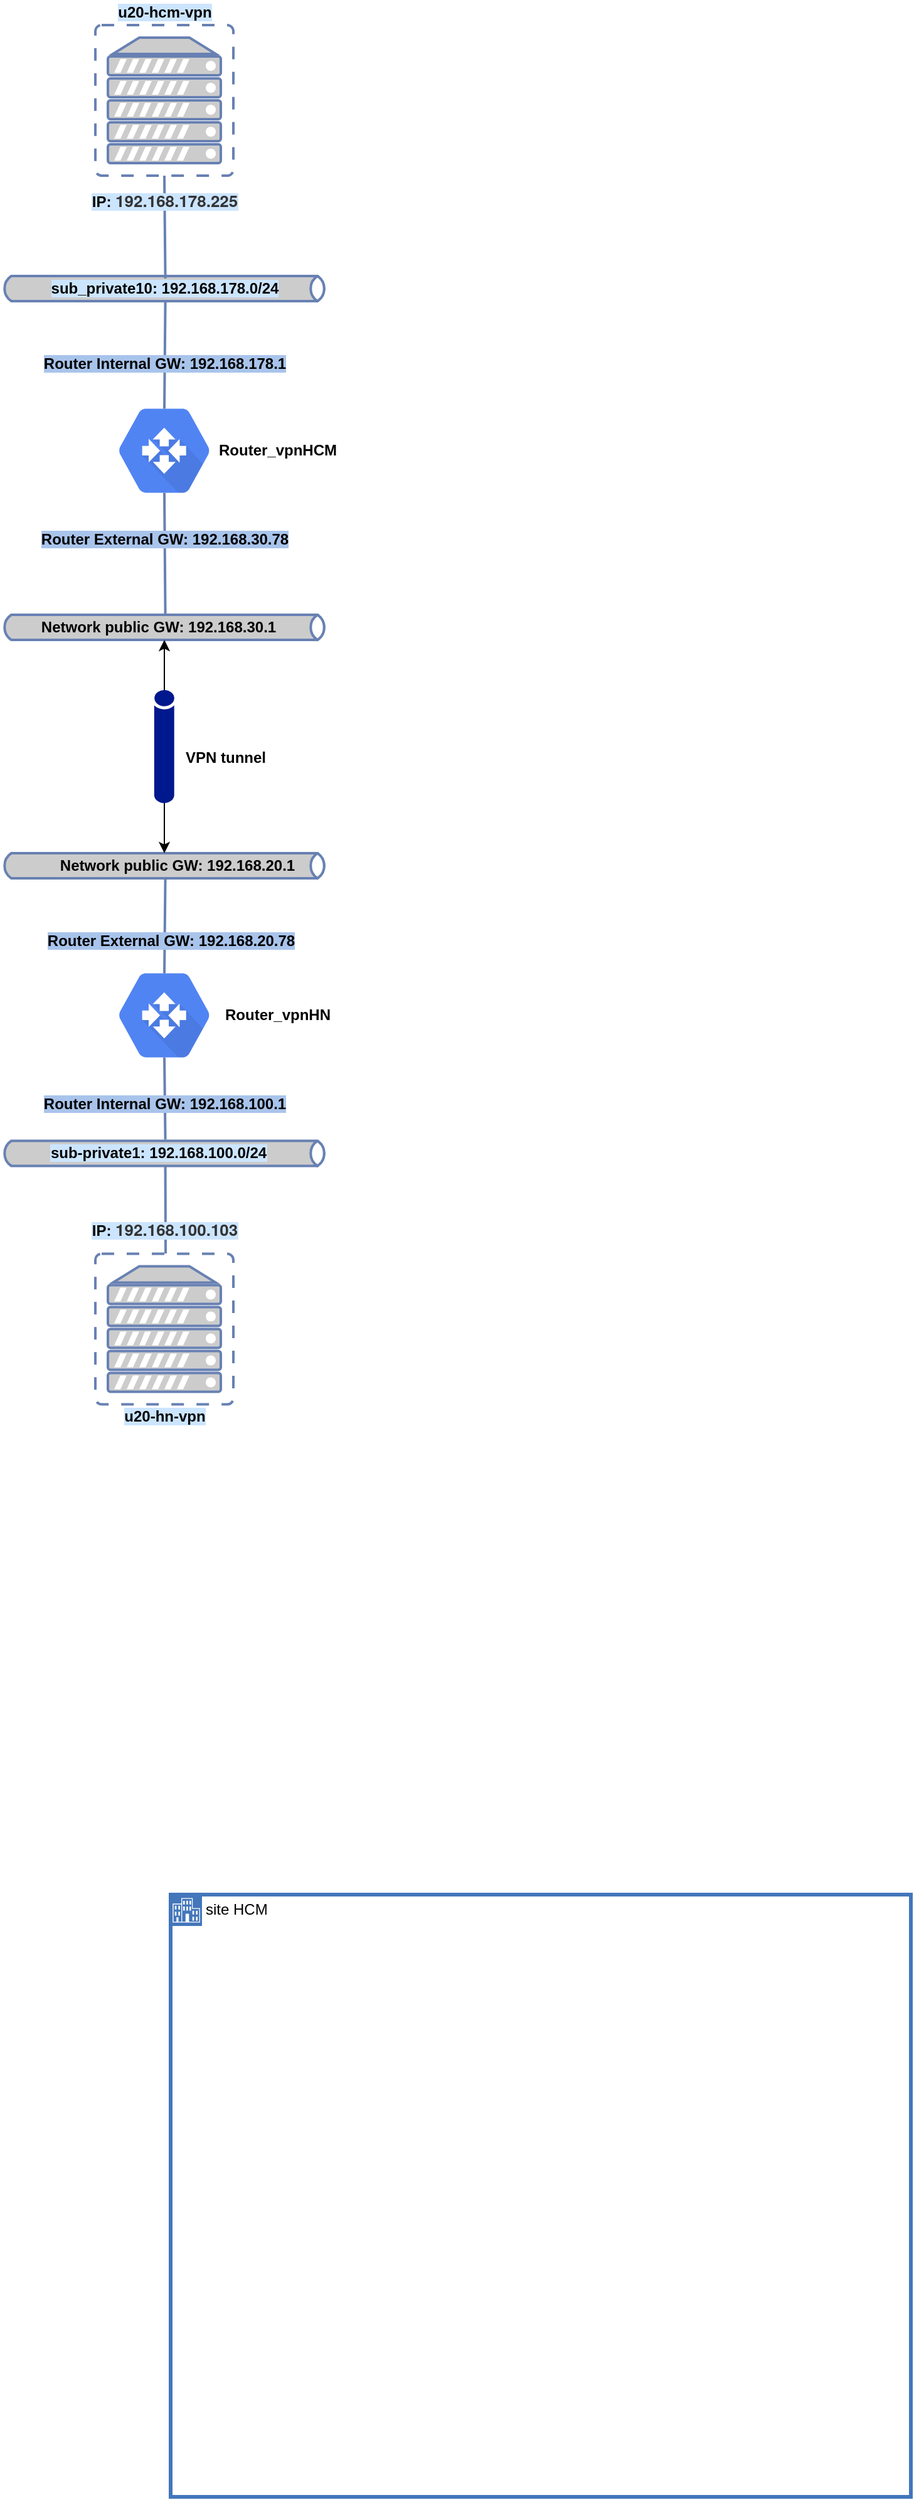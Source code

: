 <mxfile version="14.1.8" type="device"><diagram id="3LBzoW_OOvw5PMbZY629" name="Page-1"><mxGraphModel dx="2523" dy="2067" grid="1" gridSize="10" guides="1" tooltips="1" connect="1" arrows="1" fold="1" page="1" pageScale="1" pageWidth="850" pageHeight="1100" math="0" shadow="0"><root><mxCell id="0"/><mxCell id="1" parent="0"/><mxCell id="WLkfTyVdQKNDsSYbyjP_-1" value="" style="fontColor=#0066CC;verticalAlign=top;verticalLabelPosition=bottom;labelPosition=center;align=center;html=1;outlineConnect=0;fillColor=#CCCCCC;strokeColor=#6881B3;gradientColor=none;gradientDirection=north;strokeWidth=2;shape=mxgraph.networks.virtual_server;" vertex="1" parent="1"><mxGeometry x="-20" y="379.25" width="110" height="120" as="geometry"/></mxCell><mxCell id="WLkfTyVdQKNDsSYbyjP_-2" value="" style="fontColor=#0066CC;verticalAlign=top;verticalLabelPosition=bottom;labelPosition=center;align=center;html=1;outlineConnect=0;fillColor=#CCCCCC;strokeColor=#6881B3;gradientColor=none;gradientDirection=north;strokeWidth=2;shape=mxgraph.networks.virtual_server;" vertex="1" parent="1"><mxGeometry x="-20" y="-600" width="110" height="120" as="geometry"/></mxCell><mxCell id="WLkfTyVdQKNDsSYbyjP_-3" value="" style="html=1;fillColor=#5184F3;strokeColor=none;verticalAlign=top;labelPosition=center;verticalLabelPosition=bottom;align=center;spacingTop=-6;fontSize=11;fontStyle=1;fontColor=#999999;shape=mxgraph.gcp2.hexIcon;prIcon=cloud_router;direction=east;" vertex="1" parent="1"><mxGeometry x="-20" y="140" width="110" height="98.5" as="geometry"/></mxCell><mxCell id="WLkfTyVdQKNDsSYbyjP_-7" value="&lt;br&gt;" style="html=1;fillColor=#5184F3;strokeColor=none;verticalAlign=top;labelPosition=center;verticalLabelPosition=bottom;align=center;spacingTop=-6;fontSize=11;fontStyle=1;fontColor=#999999;shape=mxgraph.gcp2.hexIcon;prIcon=cloud_router" vertex="1" parent="1"><mxGeometry x="-20" y="-310" width="110" height="98.5" as="geometry"/></mxCell><mxCell id="WLkfTyVdQKNDsSYbyjP_-9" value="" style="html=1;fillColor=#CCCCCC;strokeColor=#6881B3;gradientColor=none;gradientDirection=north;strokeWidth=2;shape=mxgraph.networks.bus;gradientColor=none;gradientDirection=north;fontColor=#ffffff;perimeter=backbonePerimeter;backboneSize=20;direction=east;" vertex="1" parent="1"><mxGeometry x="-95" y="289.25" width="260" height="20" as="geometry"/></mxCell><mxCell id="WLkfTyVdQKNDsSYbyjP_-18" value="" style="strokeColor=#6881B3;edgeStyle=none;rounded=0;endArrow=none;html=1;strokeWidth=2;entryX=0.5;entryY=0.84;entryDx=0;entryDy=0;entryPerimeter=0;exitX=0.503;exitY=0;exitDx=0;exitDy=0;exitPerimeter=0;" edge="1" parent="1" source="WLkfTyVdQKNDsSYbyjP_-21" target="WLkfTyVdQKNDsSYbyjP_-7"><mxGeometry relative="1" as="geometry"><mxPoint x="430" y="120" as="sourcePoint"/><mxPoint x="440" y="240" as="targetPoint"/></mxGeometry></mxCell><mxCell id="WLkfTyVdQKNDsSYbyjP_-20" value="" style="html=1;fillColor=#CCCCCC;strokeColor=#6881B3;gradientColor=none;gradientDirection=north;strokeWidth=2;shape=mxgraph.networks.bus;gradientColor=none;gradientDirection=north;fontColor=#ffffff;perimeter=backbonePerimeter;backboneSize=20;direction=east;" vertex="1" parent="1"><mxGeometry x="-95" y="-400" width="260" height="20" as="geometry"/></mxCell><mxCell id="WLkfTyVdQKNDsSYbyjP_-21" value="" style="html=1;fillColor=#CCCCCC;strokeColor=#6881B3;gradientColor=none;gradientDirection=north;strokeWidth=2;shape=mxgraph.networks.bus;gradientColor=none;gradientDirection=north;fontColor=#ffffff;perimeter=backbonePerimeter;backboneSize=20;direction=east;" vertex="1" parent="1"><mxGeometry x="-95" y="-130" width="260" height="20" as="geometry"/></mxCell><mxCell id="WLkfTyVdQKNDsSYbyjP_-22" value="site HCM" style="shape=mxgraph.ibm.box;prType=enterprise;fontStyle=0;verticalAlign=top;align=left;spacingLeft=32;spacingTop=4;fillColor=none;rounded=0;whiteSpace=wrap;html=1;strokeColor=#4376BB;strokeWidth=3;dashed=0;container=1;spacing=-4;collapsible=0;expand=0;recursiveResize=0;" vertex="1" parent="1"><mxGeometry x="40" y="890" width="590" height="480" as="geometry"/></mxCell><mxCell id="WLkfTyVdQKNDsSYbyjP_-23" value="" style="strokeColor=#6881B3;edgeStyle=none;rounded=0;endArrow=none;html=1;strokeWidth=2;entryX=0.5;entryY=1;entryDx=0;entryDy=0;entryPerimeter=0;exitX=0.503;exitY=0.1;exitDx=0;exitDy=0;exitPerimeter=0;" edge="1" parent="1" source="WLkfTyVdQKNDsSYbyjP_-20" target="WLkfTyVdQKNDsSYbyjP_-2"><mxGeometry relative="1" as="geometry"><mxPoint x="510" y="140" as="sourcePoint"/><mxPoint x="520" y="260" as="targetPoint"/></mxGeometry></mxCell><mxCell id="WLkfTyVdQKNDsSYbyjP_-24" value="" style="strokeColor=#6881B3;edgeStyle=none;rounded=0;endArrow=none;html=1;strokeWidth=2;entryX=0.503;entryY=1;entryDx=0;entryDy=0;entryPerimeter=0;exitX=0.5;exitY=0.16;exitDx=0;exitDy=0;exitPerimeter=0;" edge="1" parent="1" source="WLkfTyVdQKNDsSYbyjP_-7" target="WLkfTyVdQKNDsSYbyjP_-20"><mxGeometry relative="1" as="geometry"><mxPoint x="510" y="140" as="sourcePoint"/><mxPoint x="520" y="260" as="targetPoint"/></mxGeometry></mxCell><mxCell id="WLkfTyVdQKNDsSYbyjP_-25" value="&lt;b&gt;Router_vpnHCM&lt;/b&gt;" style="text;html=1;align=center;verticalAlign=middle;resizable=0;points=[];autosize=1;" vertex="1" parent="1"><mxGeometry x="70" y="-270.75" width="110" height="20" as="geometry"/></mxCell><mxCell id="WLkfTyVdQKNDsSYbyjP_-26" value="&lt;b&gt;Router_vpnHN&lt;/b&gt;" style="text;html=1;align=center;verticalAlign=middle;resizable=0;points=[];autosize=1;" vertex="1" parent="1"><mxGeometry x="75" y="179.25" width="100" height="20" as="geometry"/></mxCell><mxCell id="WLkfTyVdQKNDsSYbyjP_-27" value="" style="html=1;fillColor=#CCCCCC;strokeColor=#6881B3;gradientColor=none;gradientDirection=north;strokeWidth=2;shape=mxgraph.networks.bus;gradientColor=none;gradientDirection=north;fontColor=#ffffff;perimeter=backbonePerimeter;backboneSize=20;direction=east;" vertex="1" parent="1"><mxGeometry x="-95" y="60" width="260" height="20" as="geometry"/></mxCell><mxCell id="WLkfTyVdQKNDsSYbyjP_-28" value="" style="strokeColor=#6881B3;edgeStyle=none;rounded=0;endArrow=none;html=1;strokeWidth=2;entryX=0.503;entryY=1;entryDx=0;entryDy=0;entryPerimeter=0;" edge="1" parent="1" target="WLkfTyVdQKNDsSYbyjP_-9"><mxGeometry relative="1" as="geometry"><mxPoint x="36" y="379" as="sourcePoint"/><mxPoint x="139.25" y="438.75" as="targetPoint"/></mxGeometry></mxCell><mxCell id="WLkfTyVdQKNDsSYbyjP_-29" value="" style="strokeColor=#6881B3;edgeStyle=none;rounded=0;endArrow=none;html=1;strokeWidth=2;entryX=0.503;entryY=1;entryDx=0;entryDy=0;entryPerimeter=0;exitX=0.5;exitY=0.16;exitDx=0;exitDy=0;exitPerimeter=0;" edge="1" parent="1" source="WLkfTyVdQKNDsSYbyjP_-3" target="WLkfTyVdQKNDsSYbyjP_-27"><mxGeometry relative="1" as="geometry"><mxPoint x="310" y="440" as="sourcePoint"/><mxPoint x="170" y="450.03" as="targetPoint"/></mxGeometry></mxCell><mxCell id="WLkfTyVdQKNDsSYbyjP_-30" value="" style="strokeColor=#6881B3;edgeStyle=none;rounded=0;endArrow=none;html=1;strokeWidth=2;entryX=0.5;entryY=0.84;entryDx=0;entryDy=0;entryPerimeter=0;exitX=0.503;exitY=-0.05;exitDx=0;exitDy=0;exitPerimeter=0;" edge="1" parent="1" source="WLkfTyVdQKNDsSYbyjP_-9" target="WLkfTyVdQKNDsSYbyjP_-3"><mxGeometry relative="1" as="geometry"><mxPoint x="110" y="460" as="sourcePoint"/><mxPoint x="180" y="460.03" as="targetPoint"/></mxGeometry></mxCell><mxCell id="WLkfTyVdQKNDsSYbyjP_-40" value="&lt;span style=&quot;color: rgb(0 , 0 , 0) ; font-family: &amp;#34;helvetica&amp;#34; ; font-size: 12px ; font-style: normal ; letter-spacing: normal ; text-align: center ; text-indent: 0px ; text-transform: none ; word-spacing: 0px ; background-color: rgb(255 , 255 , 255) ; display: inline ; float: none&quot;&gt;&lt;b&gt;VPN tunnel&lt;/b&gt;&lt;/span&gt;" style="text;whiteSpace=wrap;html=1;" vertex="1" parent="1"><mxGeometry x="50" y="-30" width="90" height="30" as="geometry"/></mxCell><mxCell id="WLkfTyVdQKNDsSYbyjP_-41" value="Network public GW: 192.168.20.1" style="text;html=1;align=center;verticalAlign=middle;resizable=0;points=[];autosize=1;fontStyle=1;rotation=0;" vertex="1" parent="1"><mxGeometry x="-55" y="60" width="200" height="20" as="geometry"/></mxCell><mxCell id="WLkfTyVdQKNDsSYbyjP_-43" value="Network public GW: 192.168.30.1" style="text;html=1;align=center;verticalAlign=middle;resizable=0;points=[];autosize=1;fontStyle=1;rotation=0;" vertex="1" parent="1"><mxGeometry x="-70" y="-130" width="200" height="20" as="geometry"/></mxCell><mxCell id="WLkfTyVdQKNDsSYbyjP_-44" value="&lt;b style=&quot;background-color: rgb(169 , 196 , 235)&quot;&gt;Router External GW: 192.168.20.78&lt;/b&gt;" style="text;html=1;align=center;verticalAlign=middle;resizable=0;points=[];autosize=1;" vertex="1" parent="1"><mxGeometry x="-65" y="120" width="210" height="20" as="geometry"/></mxCell><mxCell id="WLkfTyVdQKNDsSYbyjP_-45" value="&lt;b style=&quot;background-color: rgb(169 , 196 , 235)&quot;&gt;Router External GW: 192.168.30.78&lt;/b&gt;" style="text;html=1;align=center;verticalAlign=middle;resizable=0;points=[];autosize=1;" vertex="1" parent="1"><mxGeometry x="-70" y="-200" width="210" height="20" as="geometry"/></mxCell><mxCell id="WLkfTyVdQKNDsSYbyjP_-48" value="" style="edgeStyle=orthogonalEdgeStyle;rounded=0;orthogonalLoop=1;jettySize=auto;html=1;" edge="1" parent="1" source="WLkfTyVdQKNDsSYbyjP_-47"><mxGeometry relative="1" as="geometry"><mxPoint x="35" y="-110" as="targetPoint"/></mxGeometry></mxCell><mxCell id="WLkfTyVdQKNDsSYbyjP_-49" value="" style="edgeStyle=orthogonalEdgeStyle;rounded=0;orthogonalLoop=1;jettySize=auto;html=1;" edge="1" parent="1" source="WLkfTyVdQKNDsSYbyjP_-47"><mxGeometry relative="1" as="geometry"><mxPoint x="35" y="60" as="targetPoint"/></mxGeometry></mxCell><mxCell id="WLkfTyVdQKNDsSYbyjP_-47" value="" style="aspect=fixed;pointerEvents=1;shadow=0;dashed=0;html=1;strokeColor=none;labelPosition=center;verticalLabelPosition=bottom;verticalAlign=top;align=center;fillColor=#00188D;shape=mxgraph.mscae.general.tunnel;direction=south;" vertex="1" parent="1"><mxGeometry x="26.9" y="-70" width="16.2" height="90" as="geometry"/></mxCell><mxCell id="WLkfTyVdQKNDsSYbyjP_-51" value="&lt;b style=&quot;background-color: rgb(169 , 196 , 235)&quot;&gt;Router Internal GW: 192.168.178.1&lt;/b&gt;" style="text;html=1;align=center;verticalAlign=middle;resizable=0;points=[];autosize=1;" vertex="1" parent="1"><mxGeometry x="-70" y="-340" width="210" height="20" as="geometry"/></mxCell><mxCell id="WLkfTyVdQKNDsSYbyjP_-52" value="&lt;b style=&quot;background-color: rgb(169 , 196 , 235)&quot;&gt;Router Internal GW: 192.168.100.1&lt;/b&gt;" style="text;html=1;align=center;verticalAlign=middle;resizable=0;points=[];autosize=1;" vertex="1" parent="1"><mxGeometry x="-70" y="250" width="210" height="20" as="geometry"/></mxCell><mxCell id="WLkfTyVdQKNDsSYbyjP_-54" value="&lt;b style=&quot;background-color: rgb(204 , 229 , 255)&quot;&gt;sub_private10: 192.168.178.0/24&lt;/b&gt;" style="text;html=1;align=center;verticalAlign=middle;resizable=0;points=[];autosize=1;" vertex="1" parent="1"><mxGeometry x="-65" y="-400" width="200" height="20" as="geometry"/></mxCell><mxCell id="WLkfTyVdQKNDsSYbyjP_-55" value="&lt;b style=&quot;background-color: rgb(204 , 229 , 255)&quot;&gt;sub-private1: 192.168.100.0/24&lt;/b&gt;" style="text;html=1;align=center;verticalAlign=middle;resizable=0;points=[];autosize=1;" vertex="1" parent="1"><mxGeometry x="-65" y="289.25" width="190" height="20" as="geometry"/></mxCell><mxCell id="WLkfTyVdQKNDsSYbyjP_-57" value="&lt;b style=&quot;background-color: rgb(204 , 229 , 255)&quot;&gt;IP:&amp;nbsp;&lt;span style=&quot;color: rgb(51 , 51 , 51) ; font-family: &amp;#34;helvetica neue&amp;#34; , &amp;#34;helvetica&amp;#34; , &amp;#34;arial&amp;#34; , sans-serif ; font-size: 13px&quot;&gt;192.168.178.225&lt;/span&gt;&lt;/b&gt;" style="text;html=1;align=center;verticalAlign=middle;resizable=0;points=[];autosize=1;" vertex="1" parent="1"><mxGeometry x="-30" y="-470" width="130" height="20" as="geometry"/></mxCell><mxCell id="WLkfTyVdQKNDsSYbyjP_-58" value="&lt;b style=&quot;background-color: rgb(204 , 229 , 255)&quot;&gt;u20-hcm-vpn&lt;/b&gt;" style="text;html=1;align=center;verticalAlign=middle;resizable=0;points=[];autosize=1;" vertex="1" parent="1"><mxGeometry x="-10" y="-620" width="90" height="20" as="geometry"/></mxCell><mxCell id="WLkfTyVdQKNDsSYbyjP_-59" value="&lt;b style=&quot;background-color: rgb(204 , 229 , 255)&quot;&gt;u20-hn-vpn&lt;/b&gt;" style="text;html=1;align=center;verticalAlign=middle;resizable=0;points=[];autosize=1;" vertex="1" parent="1"><mxGeometry x="-5" y="499.25" width="80" height="20" as="geometry"/></mxCell><mxCell id="WLkfTyVdQKNDsSYbyjP_-62" value="&lt;b style=&quot;background-color: rgb(204 , 229 , 255)&quot;&gt;IP:&amp;nbsp;&lt;span style=&quot;color: rgb(51 , 51 , 51) ; font-family: &amp;#34;helvetica neue&amp;#34; , &amp;#34;helvetica&amp;#34; , &amp;#34;arial&amp;#34; , sans-serif ; font-size: 13px&quot;&gt;192.168.100.103&lt;/span&gt;&lt;/b&gt;" style="text;html=1;align=center;verticalAlign=middle;resizable=0;points=[];autosize=1;" vertex="1" parent="1"><mxGeometry x="-30" y="350" width="130" height="20" as="geometry"/></mxCell></root></mxGraphModel></diagram></mxfile>